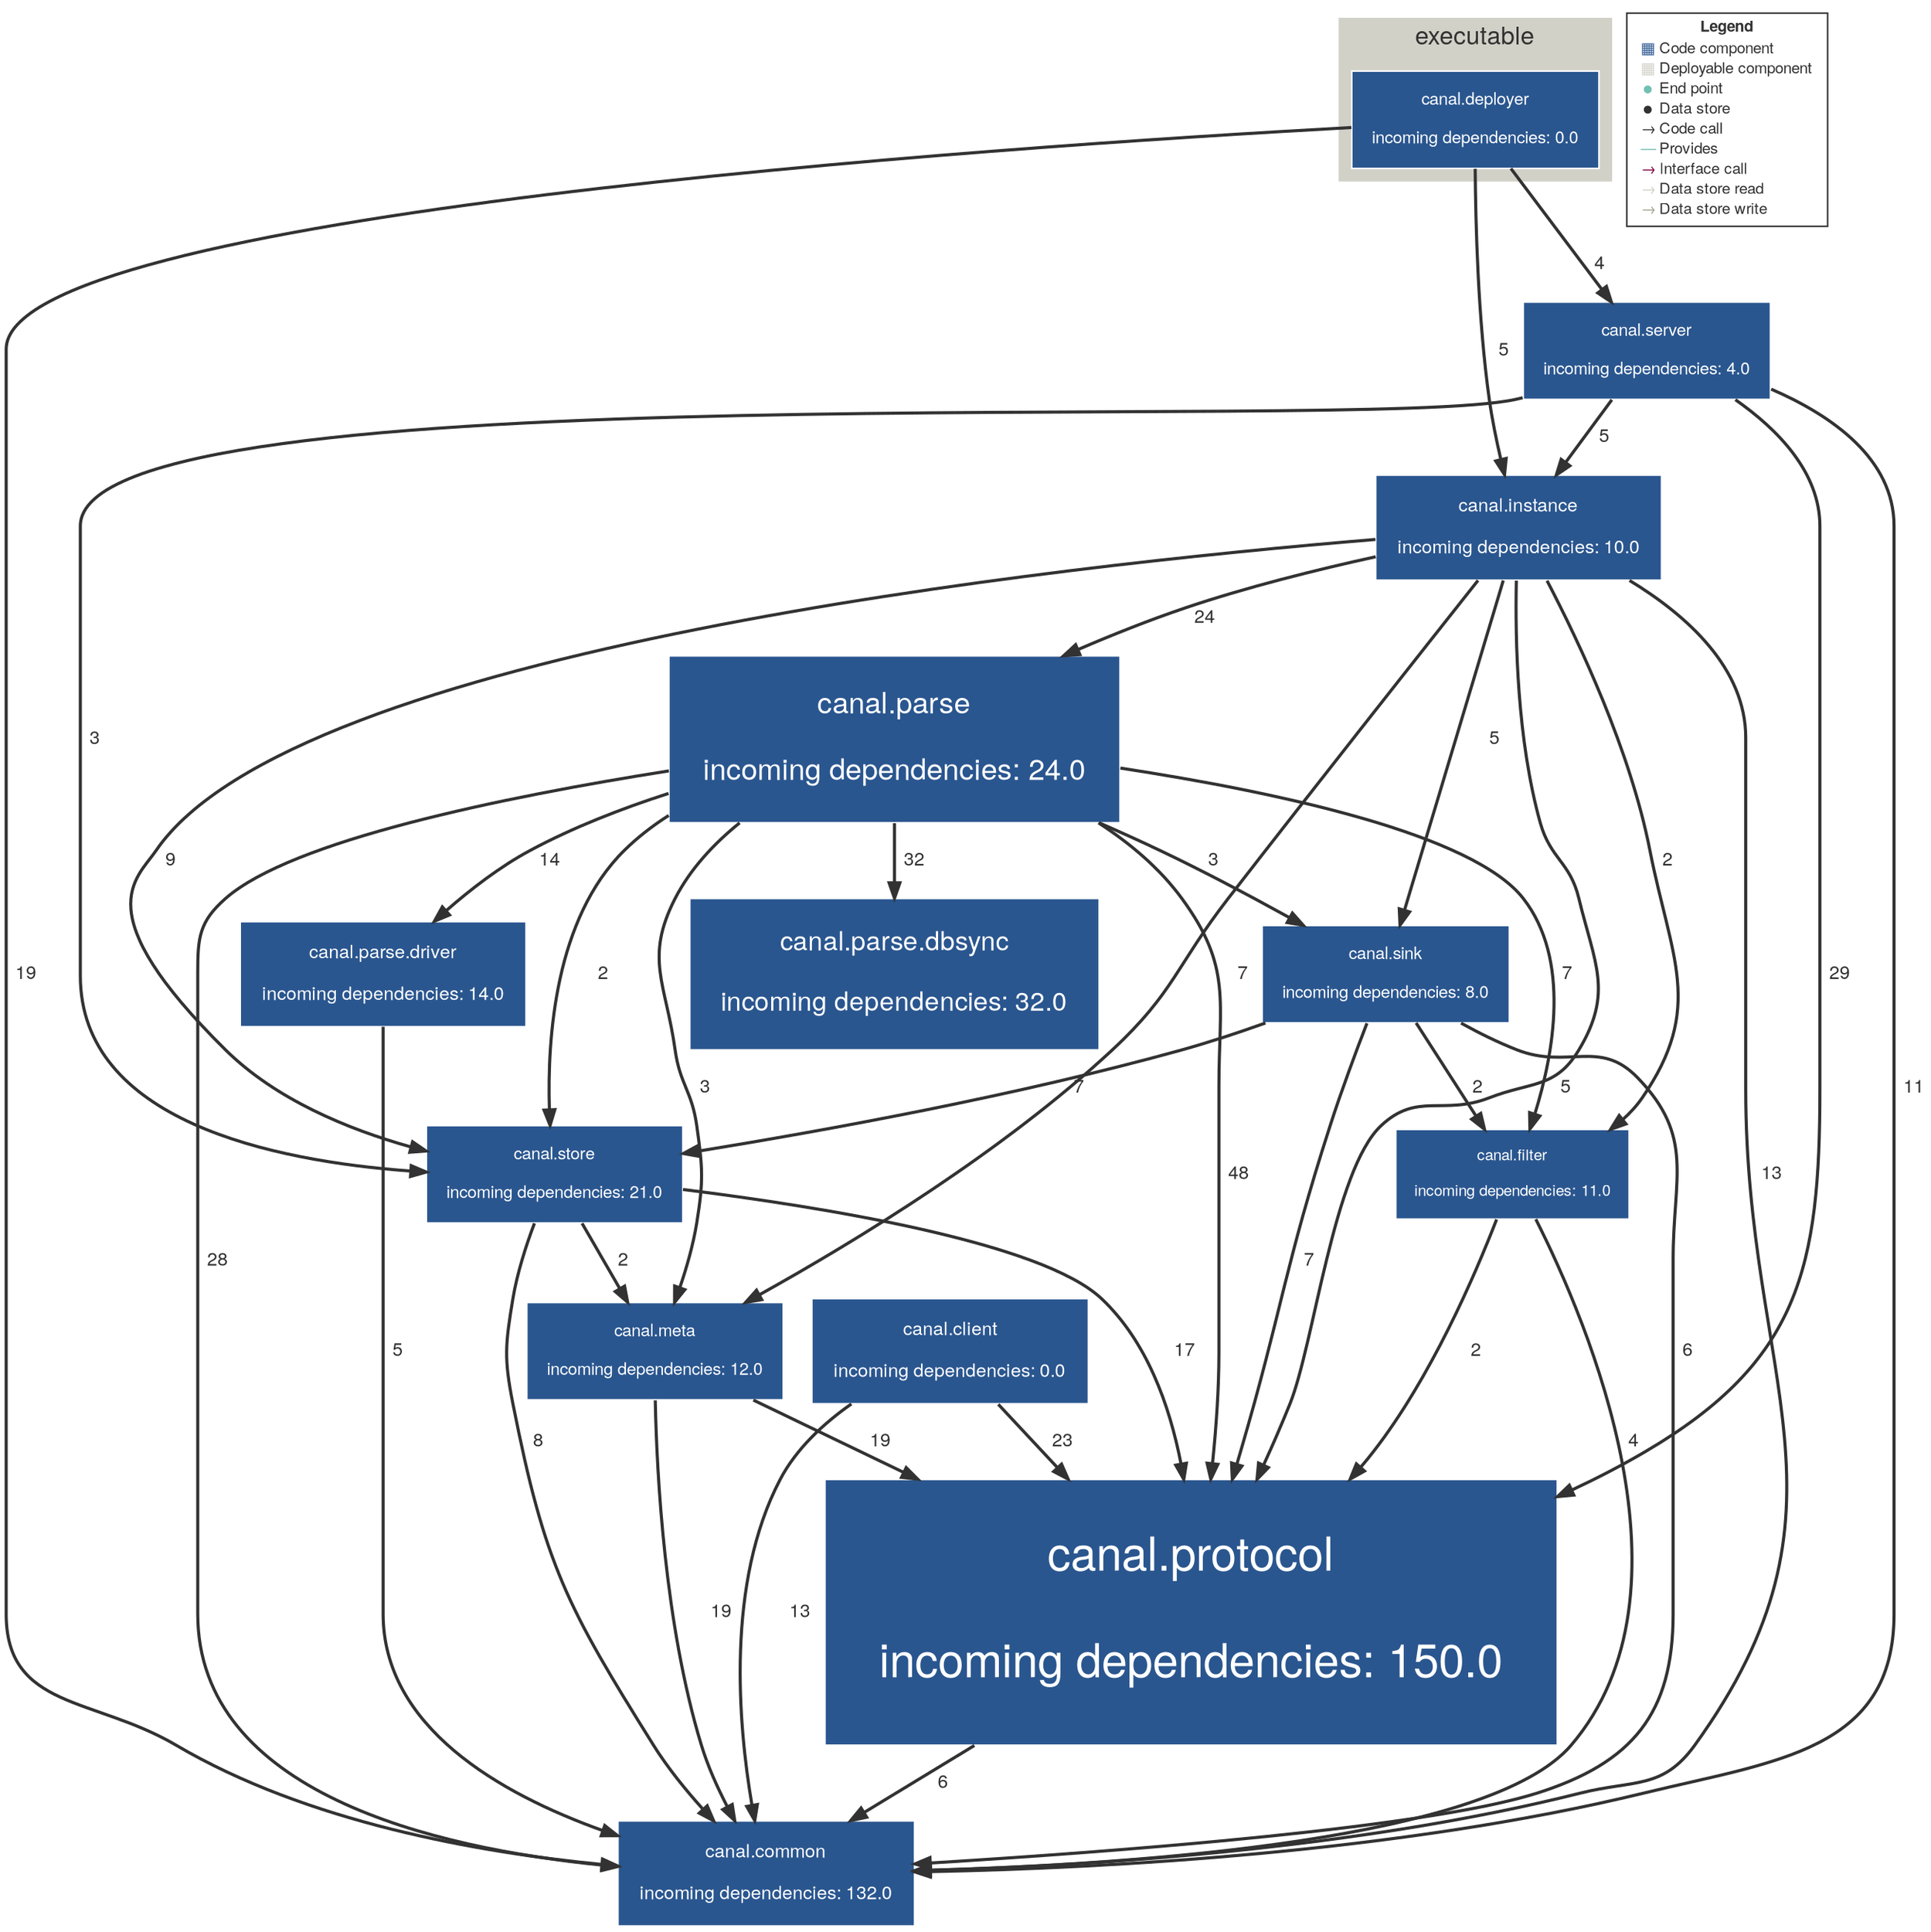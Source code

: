 digraph "Graph" {
compound=true
rankdir=TD
subgraph "cluster-com.alibaba.otter:canal.deployer" {
style="filled"
color="#D2D1C7"
fontname="Helvetica Neue"
fontsize="16"
fontcolor="#323232"
label="executable"
"com.alibaba.otter:canal.deployer@com.alibaba.otter:canal.deployer" [ shape="box" style="filled" fillcolor="#2A568F" penwidth="1" color="#FFFFFF" fontname="Helvetica Neue" fontcolor="#FFFFFF" fontsize="11" margin="0.176" label="canal.deployer

incoming dependencies: 0.0" ]
}
"com.alibaba.otter:canal.common@NOT_DEPLOYED" [ shape="box" style="filled" fillcolor="#2A568F" penwidth="1" color="#FFFFFF" fontname="Helvetica Neue" fontcolor="#FFFFFF" fontsize="12" margin="0.192" label="canal.common

incoming dependencies: 132.0" ]
"com.alibaba.otter:canal.meta@NOT_DEPLOYED" [ shape="box" style="filled" fillcolor="#2A568F" penwidth="1" color="#FFFFFF" fontname="Helvetica Neue" fontcolor="#FFFFFF" fontsize="11" margin="0.176" label="canal.meta

incoming dependencies: 12.0" ]
"com.alibaba.otter:canal.filter@NOT_DEPLOYED" [ shape="box" style="filled" fillcolor="#2A568F" penwidth="1" color="#FFFFFF" fontname="Helvetica Neue" fontcolor="#FFFFFF" fontsize="10" margin="0.16" label="canal.filter

incoming dependencies: 11.0" ]
"com.alibaba.otter:canal.parse.dbsync@NOT_DEPLOYED" [ shape="box" style="filled" fillcolor="#2A568F" penwidth="1" color="#FFFFFF" fontname="Helvetica Neue" fontcolor="#FFFFFF" fontsize="17" margin="0.272" label="canal.parse.dbsync

incoming dependencies: 32.0" ]
"com.alibaba.otter:canal.client@NOT_DEPLOYED" [ shape="box" style="filled" fillcolor="#2A568F" penwidth="1" color="#FFFFFF" fontname="Helvetica Neue" fontcolor="#FFFFFF" fontsize="12" margin="0.192" label="canal.client

incoming dependencies: 0.0" ]
"com.alibaba.otter:canal.parse@NOT_DEPLOYED" [ shape="box" style="filled" fillcolor="#2A568F" penwidth="1" color="#FFFFFF" fontname="Helvetica Neue" fontcolor="#FFFFFF" fontsize="19" margin="0.304" label="canal.parse

incoming dependencies: 24.0" ]
"com.alibaba.otter:canal.protocol@NOT_DEPLOYED" [ shape="box" style="filled" fillcolor="#2A568F" penwidth="1" color="#FFFFFF" fontname="Helvetica Neue" fontcolor="#FFFFFF" fontsize="30" margin="0.48" label="canal.protocol

incoming dependencies: 150.0" ]
"com.alibaba.otter:canal.instance@NOT_DEPLOYED" [ shape="box" style="filled" fillcolor="#2A568F" penwidth="1" color="#FFFFFF" fontname="Helvetica Neue" fontcolor="#FFFFFF" fontsize="12" margin="0.192" label="canal.instance

incoming dependencies: 10.0" ]
"com.alibaba.otter:canal.sink@NOT_DEPLOYED" [ shape="box" style="filled" fillcolor="#2A568F" penwidth="1" color="#FFFFFF" fontname="Helvetica Neue" fontcolor="#FFFFFF" fontsize="11" margin="0.176" label="canal.sink

incoming dependencies: 8.0" ]
"com.alibaba.otter:canal.store@NOT_DEPLOYED" [ shape="box" style="filled" fillcolor="#2A568F" penwidth="1" color="#FFFFFF" fontname="Helvetica Neue" fontcolor="#FFFFFF" fontsize="11" margin="0.176" label="canal.store

incoming dependencies: 21.0" ]
"com.alibaba.otter:canal.parse.driver@NOT_DEPLOYED" [ shape="box" style="filled" fillcolor="#2A568F" penwidth="1" color="#FFFFFF" fontname="Helvetica Neue" fontcolor="#FFFFFF" fontsize="12" margin="0.192" label="canal.parse.driver

incoming dependencies: 14.0" ]
"com.alibaba.otter:canal.server@NOT_DEPLOYED" [ shape="box" style="filled" fillcolor="#2A568F" penwidth="1" color="#FFFFFF" fontname="Helvetica Neue" fontcolor="#FFFFFF" fontsize="11" margin="0.176" label="canal.server

incoming dependencies: 4.0" ]
"com.alibaba.otter:canal.deployer@com.alibaba.otter:canal.deployer" -> "com.alibaba.otter:canal.common@NOT_DEPLOYED" [ penwidth="2" color="#323232" fontcolor="#323232" fontname="Helvetica Neue" fontsize="12" label="  19" ]
"com.alibaba.otter:canal.deployer@com.alibaba.otter:canal.deployer" -> "com.alibaba.otter:canal.instance@NOT_DEPLOYED" [ penwidth="2" color="#323232" fontcolor="#323232" fontname="Helvetica Neue" fontsize="12" label="  5" ]
"com.alibaba.otter:canal.deployer@com.alibaba.otter:canal.deployer" -> "com.alibaba.otter:canal.server@NOT_DEPLOYED" [ penwidth="2" color="#323232" fontcolor="#323232" fontname="Helvetica Neue" fontsize="12" label="  4" ]
"com.alibaba.otter:canal.meta@NOT_DEPLOYED" -> "com.alibaba.otter:canal.common@NOT_DEPLOYED" [ penwidth="2" color="#323232" fontcolor="#323232" fontname="Helvetica Neue" fontsize="12" label="  19" ]
"com.alibaba.otter:canal.meta@NOT_DEPLOYED" -> "com.alibaba.otter:canal.protocol@NOT_DEPLOYED" [ penwidth="2" color="#323232" fontcolor="#323232" fontname="Helvetica Neue" fontsize="12" label="  19" ]
"com.alibaba.otter:canal.filter@NOT_DEPLOYED" -> "com.alibaba.otter:canal.common@NOT_DEPLOYED" [ penwidth="2" color="#323232" fontcolor="#323232" fontname="Helvetica Neue" fontsize="12" label="  4" ]
"com.alibaba.otter:canal.filter@NOT_DEPLOYED" -> "com.alibaba.otter:canal.protocol@NOT_DEPLOYED" [ penwidth="2" color="#323232" fontcolor="#323232" fontname="Helvetica Neue" fontsize="12" label="  2" ]
"com.alibaba.otter:canal.client@NOT_DEPLOYED" -> "com.alibaba.otter:canal.common@NOT_DEPLOYED" [ penwidth="2" color="#323232" fontcolor="#323232" fontname="Helvetica Neue" fontsize="12" label="  13" ]
"com.alibaba.otter:canal.client@NOT_DEPLOYED" -> "com.alibaba.otter:canal.protocol@NOT_DEPLOYED" [ penwidth="2" color="#323232" fontcolor="#323232" fontname="Helvetica Neue" fontsize="12" label="  23" ]
"com.alibaba.otter:canal.parse@NOT_DEPLOYED" -> "com.alibaba.otter:canal.common@NOT_DEPLOYED" [ penwidth="2" color="#323232" fontcolor="#323232" fontname="Helvetica Neue" fontsize="12" label="  28" ]
"com.alibaba.otter:canal.parse@NOT_DEPLOYED" -> "com.alibaba.otter:canal.meta@NOT_DEPLOYED" [ penwidth="2" color="#323232" fontcolor="#323232" fontname="Helvetica Neue" fontsize="12" label="  3" ]
"com.alibaba.otter:canal.parse@NOT_DEPLOYED" -> "com.alibaba.otter:canal.filter@NOT_DEPLOYED" [ penwidth="2" color="#323232" fontcolor="#323232" fontname="Helvetica Neue" fontsize="12" label="  7" ]
"com.alibaba.otter:canal.parse@NOT_DEPLOYED" -> "com.alibaba.otter:canal.parse.dbsync@NOT_DEPLOYED" [ penwidth="2" color="#323232" fontcolor="#323232" fontname="Helvetica Neue" fontsize="12" label="  32" ]
"com.alibaba.otter:canal.parse@NOT_DEPLOYED" -> "com.alibaba.otter:canal.protocol@NOT_DEPLOYED" [ penwidth="2" color="#323232" fontcolor="#323232" fontname="Helvetica Neue" fontsize="12" label="  48" ]
"com.alibaba.otter:canal.parse@NOT_DEPLOYED" -> "com.alibaba.otter:canal.sink@NOT_DEPLOYED" [ penwidth="2" color="#323232" fontcolor="#323232" fontname="Helvetica Neue" fontsize="12" label="  3" ]
"com.alibaba.otter:canal.parse@NOT_DEPLOYED" -> "com.alibaba.otter:canal.store@NOT_DEPLOYED" [ penwidth="2" color="#323232" fontcolor="#323232" fontname="Helvetica Neue" fontsize="12" label="  2" ]
"com.alibaba.otter:canal.parse@NOT_DEPLOYED" -> "com.alibaba.otter:canal.parse.driver@NOT_DEPLOYED" [ penwidth="2" color="#323232" fontcolor="#323232" fontname="Helvetica Neue" fontsize="12" label="  14" ]
"com.alibaba.otter:canal.protocol@NOT_DEPLOYED" -> "com.alibaba.otter:canal.common@NOT_DEPLOYED" [ penwidth="2" color="#323232" fontcolor="#323232" fontname="Helvetica Neue" fontsize="12" label="  6" ]
"com.alibaba.otter:canal.instance@NOT_DEPLOYED" -> "com.alibaba.otter:canal.common@NOT_DEPLOYED" [ penwidth="2" color="#323232" fontcolor="#323232" fontname="Helvetica Neue" fontsize="12" label="  13" ]
"com.alibaba.otter:canal.instance@NOT_DEPLOYED" -> "com.alibaba.otter:canal.meta@NOT_DEPLOYED" [ penwidth="2" color="#323232" fontcolor="#323232" fontname="Helvetica Neue" fontsize="12" label="  7" ]
"com.alibaba.otter:canal.instance@NOT_DEPLOYED" -> "com.alibaba.otter:canal.filter@NOT_DEPLOYED" [ penwidth="2" color="#323232" fontcolor="#323232" fontname="Helvetica Neue" fontsize="12" label="  2" ]
"com.alibaba.otter:canal.instance@NOT_DEPLOYED" -> "com.alibaba.otter:canal.parse@NOT_DEPLOYED" [ penwidth="2" color="#323232" fontcolor="#323232" fontname="Helvetica Neue" fontsize="12" label="  24" ]
"com.alibaba.otter:canal.instance@NOT_DEPLOYED" -> "com.alibaba.otter:canal.protocol@NOT_DEPLOYED" [ penwidth="2" color="#323232" fontcolor="#323232" fontname="Helvetica Neue" fontsize="12" label="  5" ]
"com.alibaba.otter:canal.instance@NOT_DEPLOYED" -> "com.alibaba.otter:canal.sink@NOT_DEPLOYED" [ penwidth="2" color="#323232" fontcolor="#323232" fontname="Helvetica Neue" fontsize="12" label="  5" ]
"com.alibaba.otter:canal.instance@NOT_DEPLOYED" -> "com.alibaba.otter:canal.store@NOT_DEPLOYED" [ penwidth="2" color="#323232" fontcolor="#323232" fontname="Helvetica Neue" fontsize="12" label="  9" ]
"com.alibaba.otter:canal.sink@NOT_DEPLOYED" -> "com.alibaba.otter:canal.common@NOT_DEPLOYED" [ penwidth="2" color="#323232" fontcolor="#323232" fontname="Helvetica Neue" fontsize="12" label="  6" ]
"com.alibaba.otter:canal.sink@NOT_DEPLOYED" -> "com.alibaba.otter:canal.filter@NOT_DEPLOYED" [ penwidth="2" color="#323232" fontcolor="#323232" fontname="Helvetica Neue" fontsize="12" label="  2" ]
"com.alibaba.otter:canal.sink@NOT_DEPLOYED" -> "com.alibaba.otter:canal.protocol@NOT_DEPLOYED" [ penwidth="2" color="#323232" fontcolor="#323232" fontname="Helvetica Neue" fontsize="12" label="  7" ]
"com.alibaba.otter:canal.sink@NOT_DEPLOYED" -> "com.alibaba.otter:canal.store@NOT_DEPLOYED" [ penwidth="2" color="#323232" fontcolor="#323232" fontname="Helvetica Neue" fontsize="12" label="  7" ]
"com.alibaba.otter:canal.store@NOT_DEPLOYED" -> "com.alibaba.otter:canal.common@NOT_DEPLOYED" [ penwidth="2" color="#323232" fontcolor="#323232" fontname="Helvetica Neue" fontsize="12" label="  8" ]
"com.alibaba.otter:canal.store@NOT_DEPLOYED" -> "com.alibaba.otter:canal.meta@NOT_DEPLOYED" [ penwidth="2" color="#323232" fontcolor="#323232" fontname="Helvetica Neue" fontsize="12" label="  2" ]
"com.alibaba.otter:canal.store@NOT_DEPLOYED" -> "com.alibaba.otter:canal.protocol@NOT_DEPLOYED" [ penwidth="2" color="#323232" fontcolor="#323232" fontname="Helvetica Neue" fontsize="12" label="  17" ]
"com.alibaba.otter:canal.parse.driver@NOT_DEPLOYED" -> "com.alibaba.otter:canal.common@NOT_DEPLOYED" [ penwidth="2" color="#323232" fontcolor="#323232" fontname="Helvetica Neue" fontsize="12" label="  5" ]
"com.alibaba.otter:canal.server@NOT_DEPLOYED" -> "com.alibaba.otter:canal.common@NOT_DEPLOYED" [ penwidth="2" color="#323232" fontcolor="#323232" fontname="Helvetica Neue" fontsize="12" label="  11" ]
"com.alibaba.otter:canal.server@NOT_DEPLOYED" -> "com.alibaba.otter:canal.protocol@NOT_DEPLOYED" [ penwidth="2" color="#323232" fontcolor="#323232" fontname="Helvetica Neue" fontsize="12" label="  29" ]
"com.alibaba.otter:canal.server@NOT_DEPLOYED" -> "com.alibaba.otter:canal.instance@NOT_DEPLOYED" [ penwidth="2" color="#323232" fontcolor="#323232" fontname="Helvetica Neue" fontsize="12" label="  5" ]
"com.alibaba.otter:canal.server@NOT_DEPLOYED" -> "com.alibaba.otter:canal.store@NOT_DEPLOYED" [ penwidth="2" color="#323232" fontcolor="#323232" fontname="Helvetica Neue" fontsize="12" label="  3" ]
"LEGEND" [ shape="box" style="filled" fillcolor="#FFFFFF" penwidth="1" color="#323232" fontname="Helvetica Neue" fontcolor="#323232" fontsize="10" label=<<TABLE BORDER="0" CELLPADDING="1" CELLSPACING="0">
<TR><TD COLSPAN="2"><B>Legend</B></TD></TR>
<TR><TD><FONT COLOR="#2A568F">&#9638;</FONT></TD><TD ALIGN="left">Code component</TD></TR>
<TR><TD><FONT COLOR="#D2D1C7">&#9638;</FONT></TD><TD ALIGN="left">Deployable component</TD></TR>
<TR><TD><FONT COLOR="#72C0B4">&#9679;</FONT></TD><TD ALIGN="left">End point</TD></TR>
<TR><TD><FONT COLOR="#323232">&#9679;</FONT></TD><TD ALIGN="left">Data store</TD></TR>
<TR><TD><FONT COLOR="#323232">&rarr;</FONT></TD><TD ALIGN="left">Code call</TD></TR>
<TR><TD><FONT COLOR="#72C0B4">&#8212;</FONT></TD><TD ALIGN="left">Provides</TD></TR>
<TR><TD><FONT COLOR="#820445">&rarr;</FONT></TD><TD ALIGN="left">Interface call</TD></TR>
<TR><TD><FONT COLOR="#D2D1C7">&rarr;</FONT></TD><TD ALIGN="left">Data store read</TD></TR>
<TR><TD><FONT COLOR="#A4A38F">&rarr;</FONT></TD><TD ALIGN="left">Data store write</TD></TR>
</TABLE>
>  ]
}
